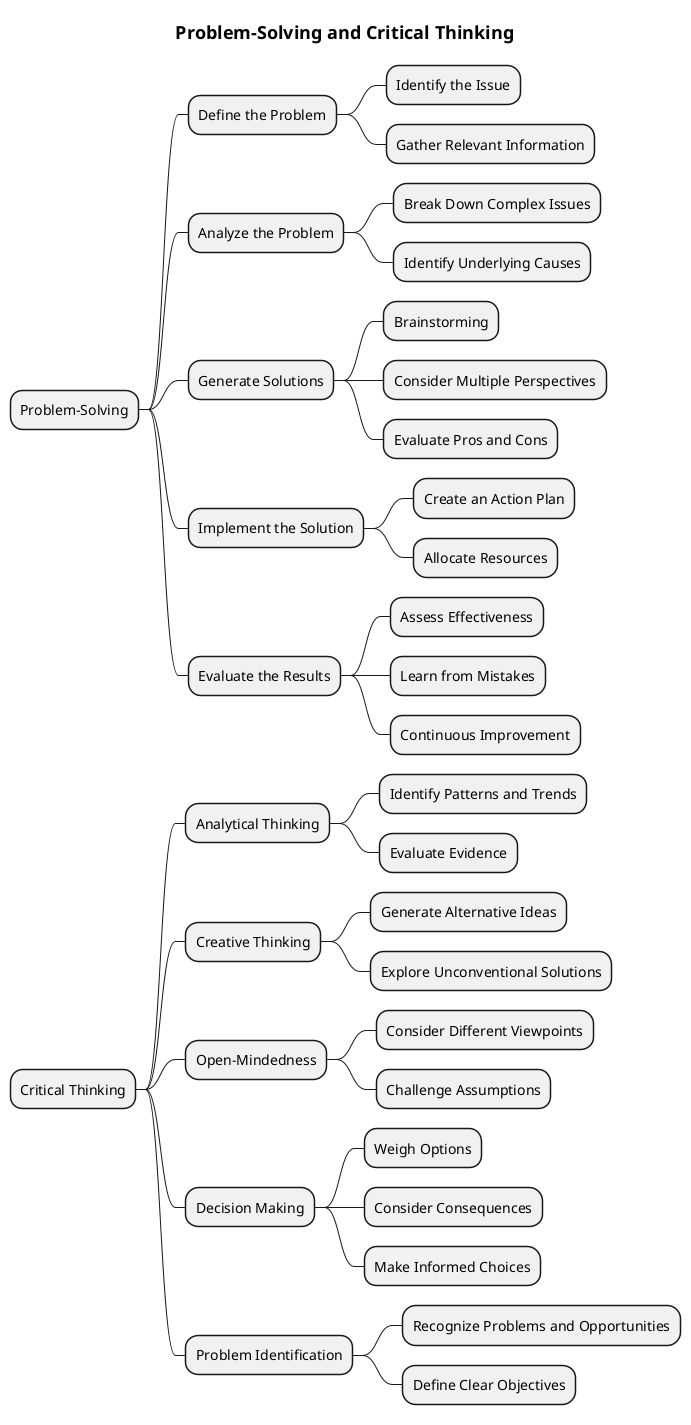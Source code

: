 @startmindmap
title = Problem-Solving and Critical Thinking

* Problem-Solving
** Define the Problem
*** Identify the Issue
*** Gather Relevant Information
** Analyze the Problem
*** Break Down Complex Issues
*** Identify Underlying Causes
** Generate Solutions
*** Brainstorming
*** Consider Multiple Perspectives
*** Evaluate Pros and Cons
** Implement the Solution
*** Create an Action Plan
*** Allocate Resources
** Evaluate the Results
*** Assess Effectiveness
*** Learn from Mistakes
*** Continuous Improvement

* Critical Thinking
** Analytical Thinking
*** Identify Patterns and Trends
*** Evaluate Evidence
** Creative Thinking
*** Generate Alternative Ideas
*** Explore Unconventional Solutions
** Open-Mindedness
*** Consider Different Viewpoints
*** Challenge Assumptions
** Decision Making
*** Weigh Options
*** Consider Consequences
*** Make Informed Choices
** Problem Identification
*** Recognize Problems and Opportunities
*** Define Clear Objectives

@endmindmap
